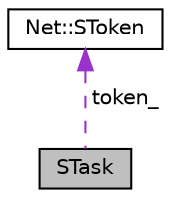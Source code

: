 digraph "STask"
{
  edge [fontname="Helvetica",fontsize="10",labelfontname="Helvetica",labelfontsize="10"];
  node [fontname="Helvetica",fontsize="10",shape=record];
  Node1 [label="STask",height=0.2,width=0.4,color="black", fillcolor="grey75", style="filled", fontcolor="black"];
  Node2 -> Node1 [dir="back",color="darkorchid3",fontsize="10",style="dashed",label=" token_" ,fontname="Helvetica"];
  Node2 [label="Net::SToken",height=0.2,width=0.4,color="black", fillcolor="white", style="filled",URL="$struct_net_1_1_s_token.html",tooltip="Structure for storing connection data. "];
}
